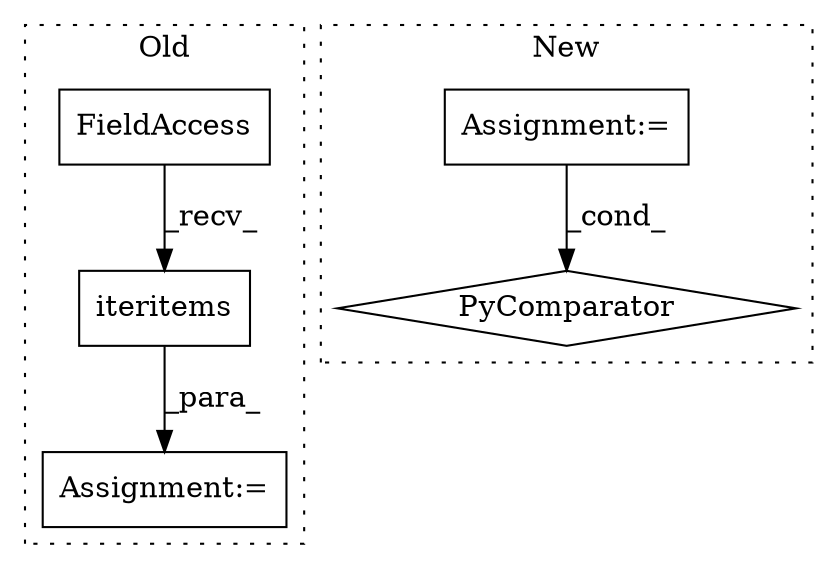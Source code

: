 digraph G {
subgraph cluster0 {
1 [label="iteritems" a="32" s="1997" l="11" shape="box"];
4 [label="Assignment:=" a="7" s="1982" l="35" shape="box"];
5 [label="FieldAccess" a="22" s="1989" l="7" shape="box"];
label = "Old";
style="dotted";
}
subgraph cluster1 {
2 [label="PyComparator" a="113" s="2001" l="32" shape="diamond"];
3 [label="Assignment:=" a="7" s="2001" l="32" shape="box"];
label = "New";
style="dotted";
}
1 -> 4 [label="_para_"];
3 -> 2 [label="_cond_"];
5 -> 1 [label="_recv_"];
}